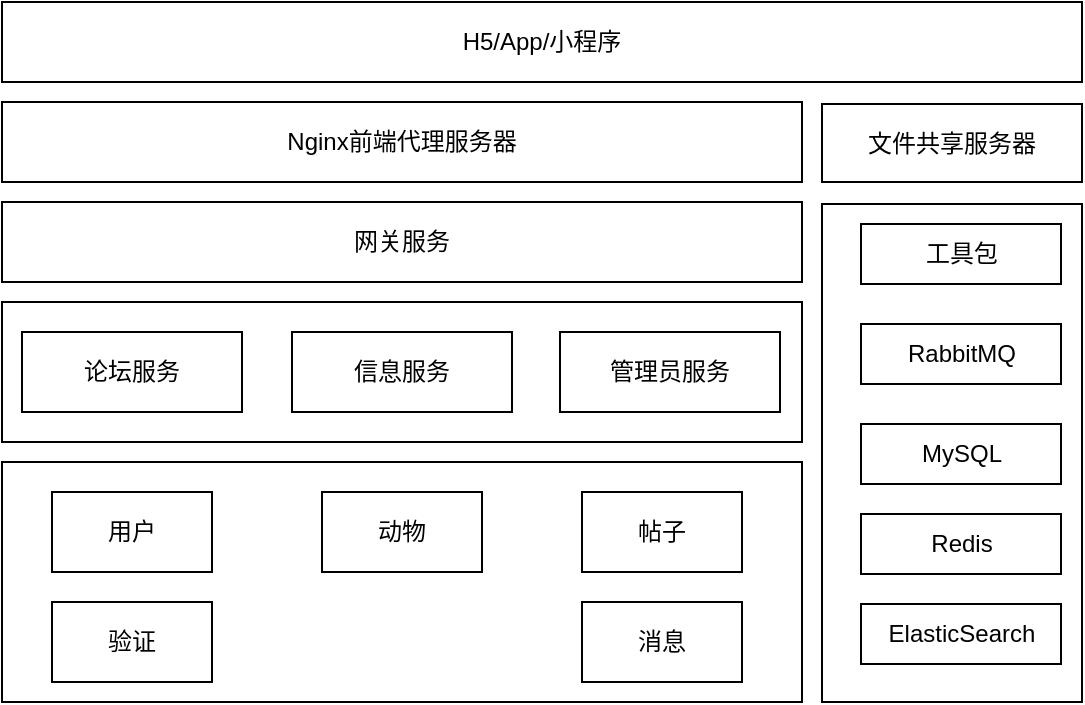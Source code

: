 <mxfile version="24.7.17">
  <diagram name="第 1 页" id="qu09GKPw5UYtH9oqGnBk">
    <mxGraphModel dx="1290" dy="621" grid="1" gridSize="10" guides="1" tooltips="1" connect="1" arrows="1" fold="1" page="1" pageScale="1" pageWidth="827" pageHeight="1169" math="0" shadow="0">
      <root>
        <mxCell id="0" />
        <mxCell id="1" parent="0" />
        <mxCell id="t-jz2oTn483fVJxPEXM8-46" value="" style="rounded=0;whiteSpace=wrap;html=1;" parent="1" vertex="1">
          <mxGeometry x="490" y="201" width="130" height="249" as="geometry" />
        </mxCell>
        <mxCell id="t-jz2oTn483fVJxPEXM8-1" value="H5/App/小程序" style="rounded=0;whiteSpace=wrap;html=1;" parent="1" vertex="1">
          <mxGeometry x="80" y="100" width="540" height="40" as="geometry" />
        </mxCell>
        <mxCell id="t-jz2oTn483fVJxPEXM8-2" value="Nginx前端代理服务器" style="rounded=0;whiteSpace=wrap;html=1;" parent="1" vertex="1">
          <mxGeometry x="80" y="150" width="400" height="40" as="geometry" />
        </mxCell>
        <mxCell id="t-jz2oTn483fVJxPEXM8-3" value="网关服务" style="rounded=0;whiteSpace=wrap;html=1;" parent="1" vertex="1">
          <mxGeometry x="80" y="200" width="400" height="40" as="geometry" />
        </mxCell>
        <mxCell id="t-jz2oTn483fVJxPEXM8-4" value="" style="rounded=0;whiteSpace=wrap;html=1;" parent="1" vertex="1">
          <mxGeometry x="80" y="250" width="400" height="70" as="geometry" />
        </mxCell>
        <mxCell id="t-jz2oTn483fVJxPEXM8-5" value="" style="rounded=0;whiteSpace=wrap;html=1;" parent="1" vertex="1">
          <mxGeometry x="80" y="330" width="400" height="120" as="geometry" />
        </mxCell>
        <mxCell id="t-jz2oTn483fVJxPEXM8-9" value="论坛服务" style="rounded=0;whiteSpace=wrap;html=1;" parent="1" vertex="1">
          <mxGeometry x="90" y="265" width="110" height="40" as="geometry" />
        </mxCell>
        <mxCell id="t-jz2oTn483fVJxPEXM8-10" value="信息服务" style="rounded=0;whiteSpace=wrap;html=1;" parent="1" vertex="1">
          <mxGeometry x="225" y="265" width="110" height="40" as="geometry" />
        </mxCell>
        <mxCell id="t-jz2oTn483fVJxPEXM8-12" value="管理员服务" style="rounded=0;whiteSpace=wrap;html=1;" parent="1" vertex="1">
          <mxGeometry x="359" y="265" width="110" height="40" as="geometry" />
        </mxCell>
        <mxCell id="t-jz2oTn483fVJxPEXM8-13" value="用户" style="rounded=0;whiteSpace=wrap;html=1;" parent="1" vertex="1">
          <mxGeometry x="105" y="345" width="80" height="40" as="geometry" />
        </mxCell>
        <mxCell id="t-jz2oTn483fVJxPEXM8-14" value="动物" style="rounded=0;whiteSpace=wrap;html=1;" parent="1" vertex="1">
          <mxGeometry x="240" y="345" width="80" height="40" as="geometry" />
        </mxCell>
        <mxCell id="t-jz2oTn483fVJxPEXM8-15" value="帖子" style="rounded=0;whiteSpace=wrap;html=1;" parent="1" vertex="1">
          <mxGeometry x="370" y="345" width="80" height="40" as="geometry" />
        </mxCell>
        <mxCell id="t-jz2oTn483fVJxPEXM8-16" value="消息" style="rounded=0;whiteSpace=wrap;html=1;" parent="1" vertex="1">
          <mxGeometry x="370" y="400" width="80" height="40" as="geometry" />
        </mxCell>
        <mxCell id="t-jz2oTn483fVJxPEXM8-18" value="验证" style="rounded=0;whiteSpace=wrap;html=1;" parent="1" vertex="1">
          <mxGeometry x="105" y="400" width="80" height="40" as="geometry" />
        </mxCell>
        <mxCell id="t-jz2oTn483fVJxPEXM8-19" value="工具包" style="rounded=0;whiteSpace=wrap;html=1;" parent="1" vertex="1">
          <mxGeometry x="509.5" y="211" width="100" height="30" as="geometry" />
        </mxCell>
        <mxCell id="t-jz2oTn483fVJxPEXM8-20" value="RabbitMQ" style="rounded=0;whiteSpace=wrap;html=1;" parent="1" vertex="1">
          <mxGeometry x="509.5" y="261" width="100" height="30" as="geometry" />
        </mxCell>
        <mxCell id="t-jz2oTn483fVJxPEXM8-21" value="MySQL" style="rounded=0;whiteSpace=wrap;html=1;" parent="1" vertex="1">
          <mxGeometry x="509.5" y="311" width="100" height="30" as="geometry" />
        </mxCell>
        <mxCell id="t-jz2oTn483fVJxPEXM8-22" value="Redis" style="rounded=0;whiteSpace=wrap;html=1;" parent="1" vertex="1">
          <mxGeometry x="509.5" y="356" width="100" height="30" as="geometry" />
        </mxCell>
        <mxCell id="t-jz2oTn483fVJxPEXM8-23" value="ElasticS&lt;span style=&quot;background-color: initial;&quot;&gt;earch&lt;/span&gt;" style="rounded=0;whiteSpace=wrap;html=1;" parent="1" vertex="1">
          <mxGeometry x="509.5" y="401" width="100" height="30" as="geometry" />
        </mxCell>
        <mxCell id="EW8aBZjpRgpL0_ZlLojk-1" value="文件共享服务器" style="rounded=0;whiteSpace=wrap;html=1;" vertex="1" parent="1">
          <mxGeometry x="490" y="151" width="130" height="39" as="geometry" />
        </mxCell>
      </root>
    </mxGraphModel>
  </diagram>
</mxfile>

